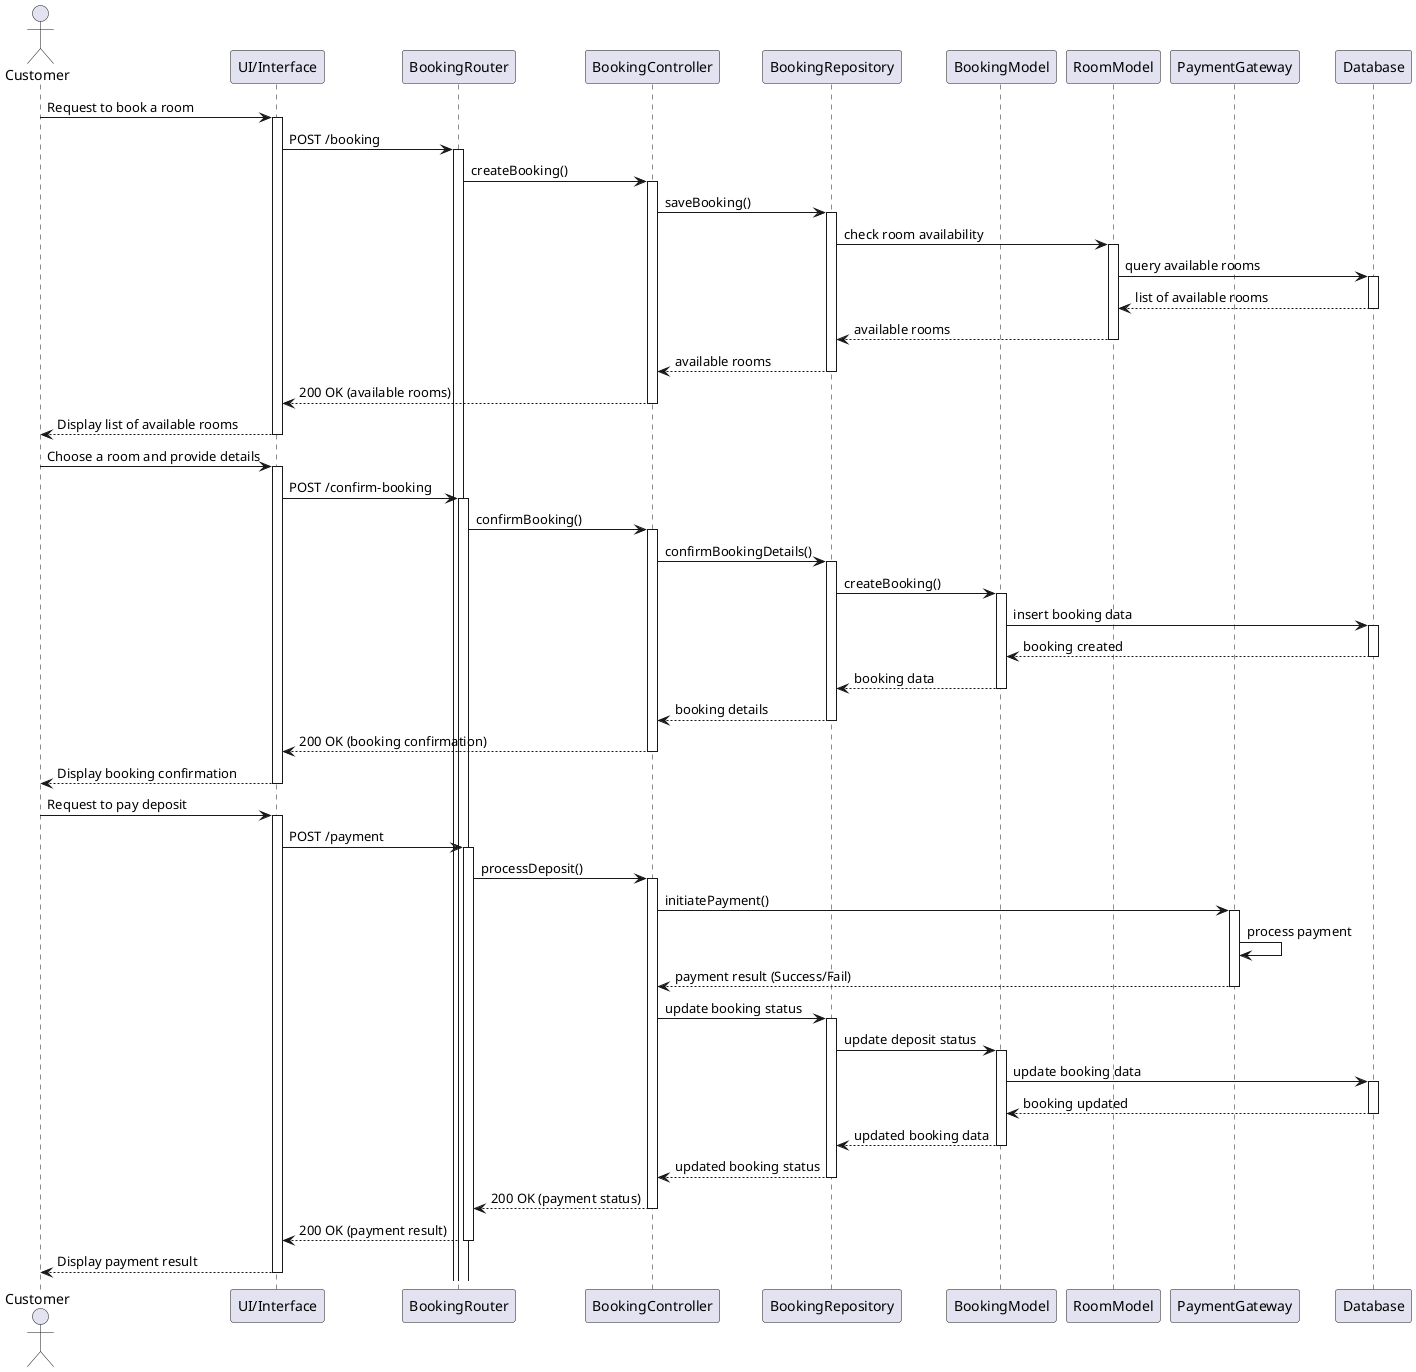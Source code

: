 @startuml
actor Customer
participant "UI/Interface" as UI
participant "BookingRouter" as Router
participant "BookingController" as Controller
participant "BookingRepository" as Repository
participant "BookingModel" as BookingModel
participant "RoomModel" as RoomModel
participant "PaymentGateway" as PaymentGateway
participant "Database" as DB

Customer -> UI: Request to book a room
activate UI
UI -> Router: POST /booking
activate Router
Router -> Controller: createBooking()
activate Controller
Controller -> Repository: saveBooking()
activate Repository

Repository -> RoomModel: check room availability
activate RoomModel
RoomModel -> DB: query available rooms
activate DB
DB --> RoomModel: list of available rooms
deactivate DB
RoomModel --> Repository: available rooms
deactivate RoomModel
Repository --> Controller: available rooms
deactivate Repository

Controller --> UI: 200 OK (available rooms)
deactivate Controller
UI --> Customer: Display list of available rooms
deactivate UI

Customer -> UI: Choose a room and provide details
activate UI
UI -> Router: POST /confirm-booking
activate Router
Router -> Controller: confirmBooking()
activate Controller
Controller -> Repository: confirmBookingDetails()
activate Repository

Repository -> BookingModel: createBooking()
activate BookingModel
BookingModel -> DB: insert booking data
activate DB
DB --> BookingModel: booking created
deactivate DB
BookingModel --> Repository: booking data
deactivate BookingModel
Repository --> Controller: booking details
deactivate Repository

Controller --> UI: 200 OK (booking confirmation)
deactivate Controller
UI --> Customer: Display booking confirmation
deactivate UI

Customer -> UI: Request to pay deposit
activate UI
UI -> Router: POST /payment
activate Router
Router -> Controller: processDeposit()
activate Controller
Controller -> PaymentGateway: initiatePayment()
activate PaymentGateway

PaymentGateway -> PaymentGateway: process payment
PaymentGateway --> Controller: payment result (Success/Fail)
deactivate PaymentGateway
Controller -> Repository: update booking status
activate Repository

Repository -> BookingModel: update deposit status
activate BookingModel
BookingModel -> DB: update booking data
activate DB
DB --> BookingModel: booking updated
deactivate DB
BookingModel --> Repository: updated booking data
deactivate BookingModel
Repository --> Controller: updated booking status
deactivate Repository

Controller --> Router: 200 OK (payment status)
deactivate Controller
Router --> UI: 200 OK (payment result)
deactivate Router
UI --> Customer: Display payment result
deactivate UI
@enduml

